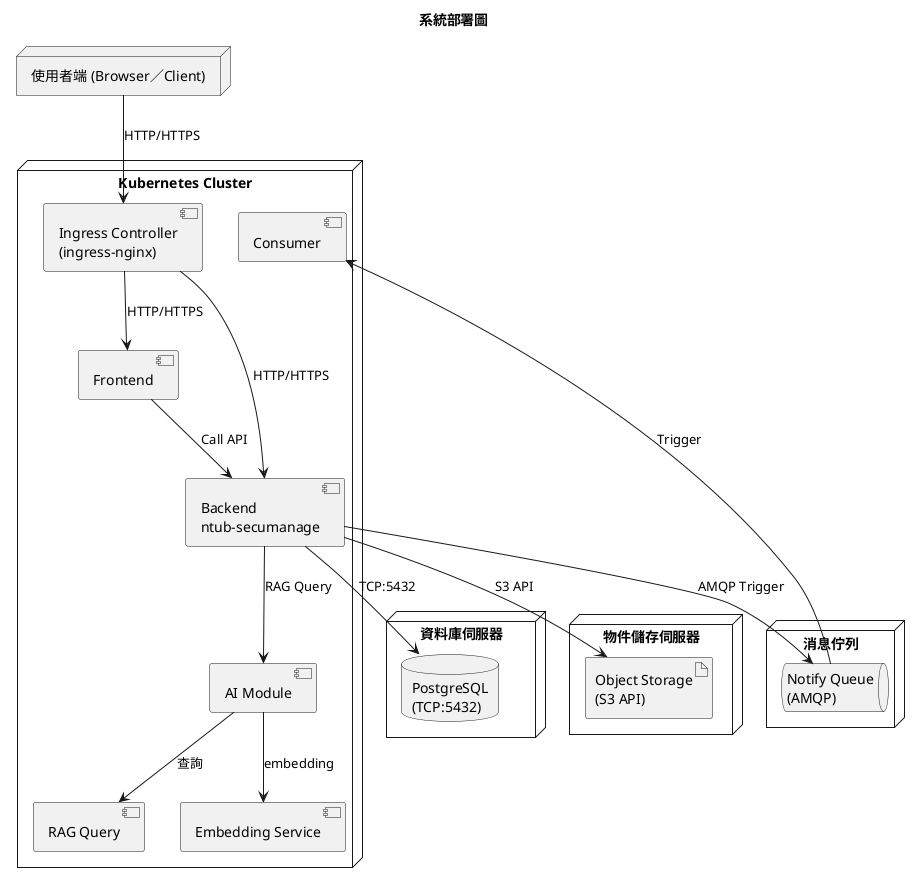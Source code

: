 @startuml
title 系統部署圖

node "使用者端 (Browser／Client)" as User
node "Kubernetes Cluster" as K8s {
  [Ingress Controller\n(ingress-nginx)] as Ingress
  [Frontend] as FE
  component "Backend\nntub-secumanage" as BE
  component "Consumer" as Consumer
  component "AI Module" as AIModule
  component "RAG Query" as RAG
  component "Embedding Service" as Embed
}

node "資料庫伺服器" as DB {
  database "PostgreSQL\n(TCP:5432)" as Database
}

node "物件儲存伺服器" as OSS {
  artifact "Object Storage\n(S3 API)" as Storage
}

node "消息佇列" as MQ {
  queue "Notify Queue\n(AMQP)" as NotifyQ
}

' 流程連線
User       --> Ingress    : HTTP/HTTPS
Ingress    --> FE         : HTTP/HTTPS
Ingress    --> BE         : HTTP/HTTPS
FE         --> BE         : Call API
BE         --> Database   : TCP:5432
BE         --> Storage    : S3 API
BE         --> NotifyQ    : AMQP Trigger
NotifyQ    --> Consumer   : Trigger
BE         --> AIModule   : RAG Query
AIModule   --> RAG        : 查詢
AIModule   --> Embed      : embedding

@enduml
